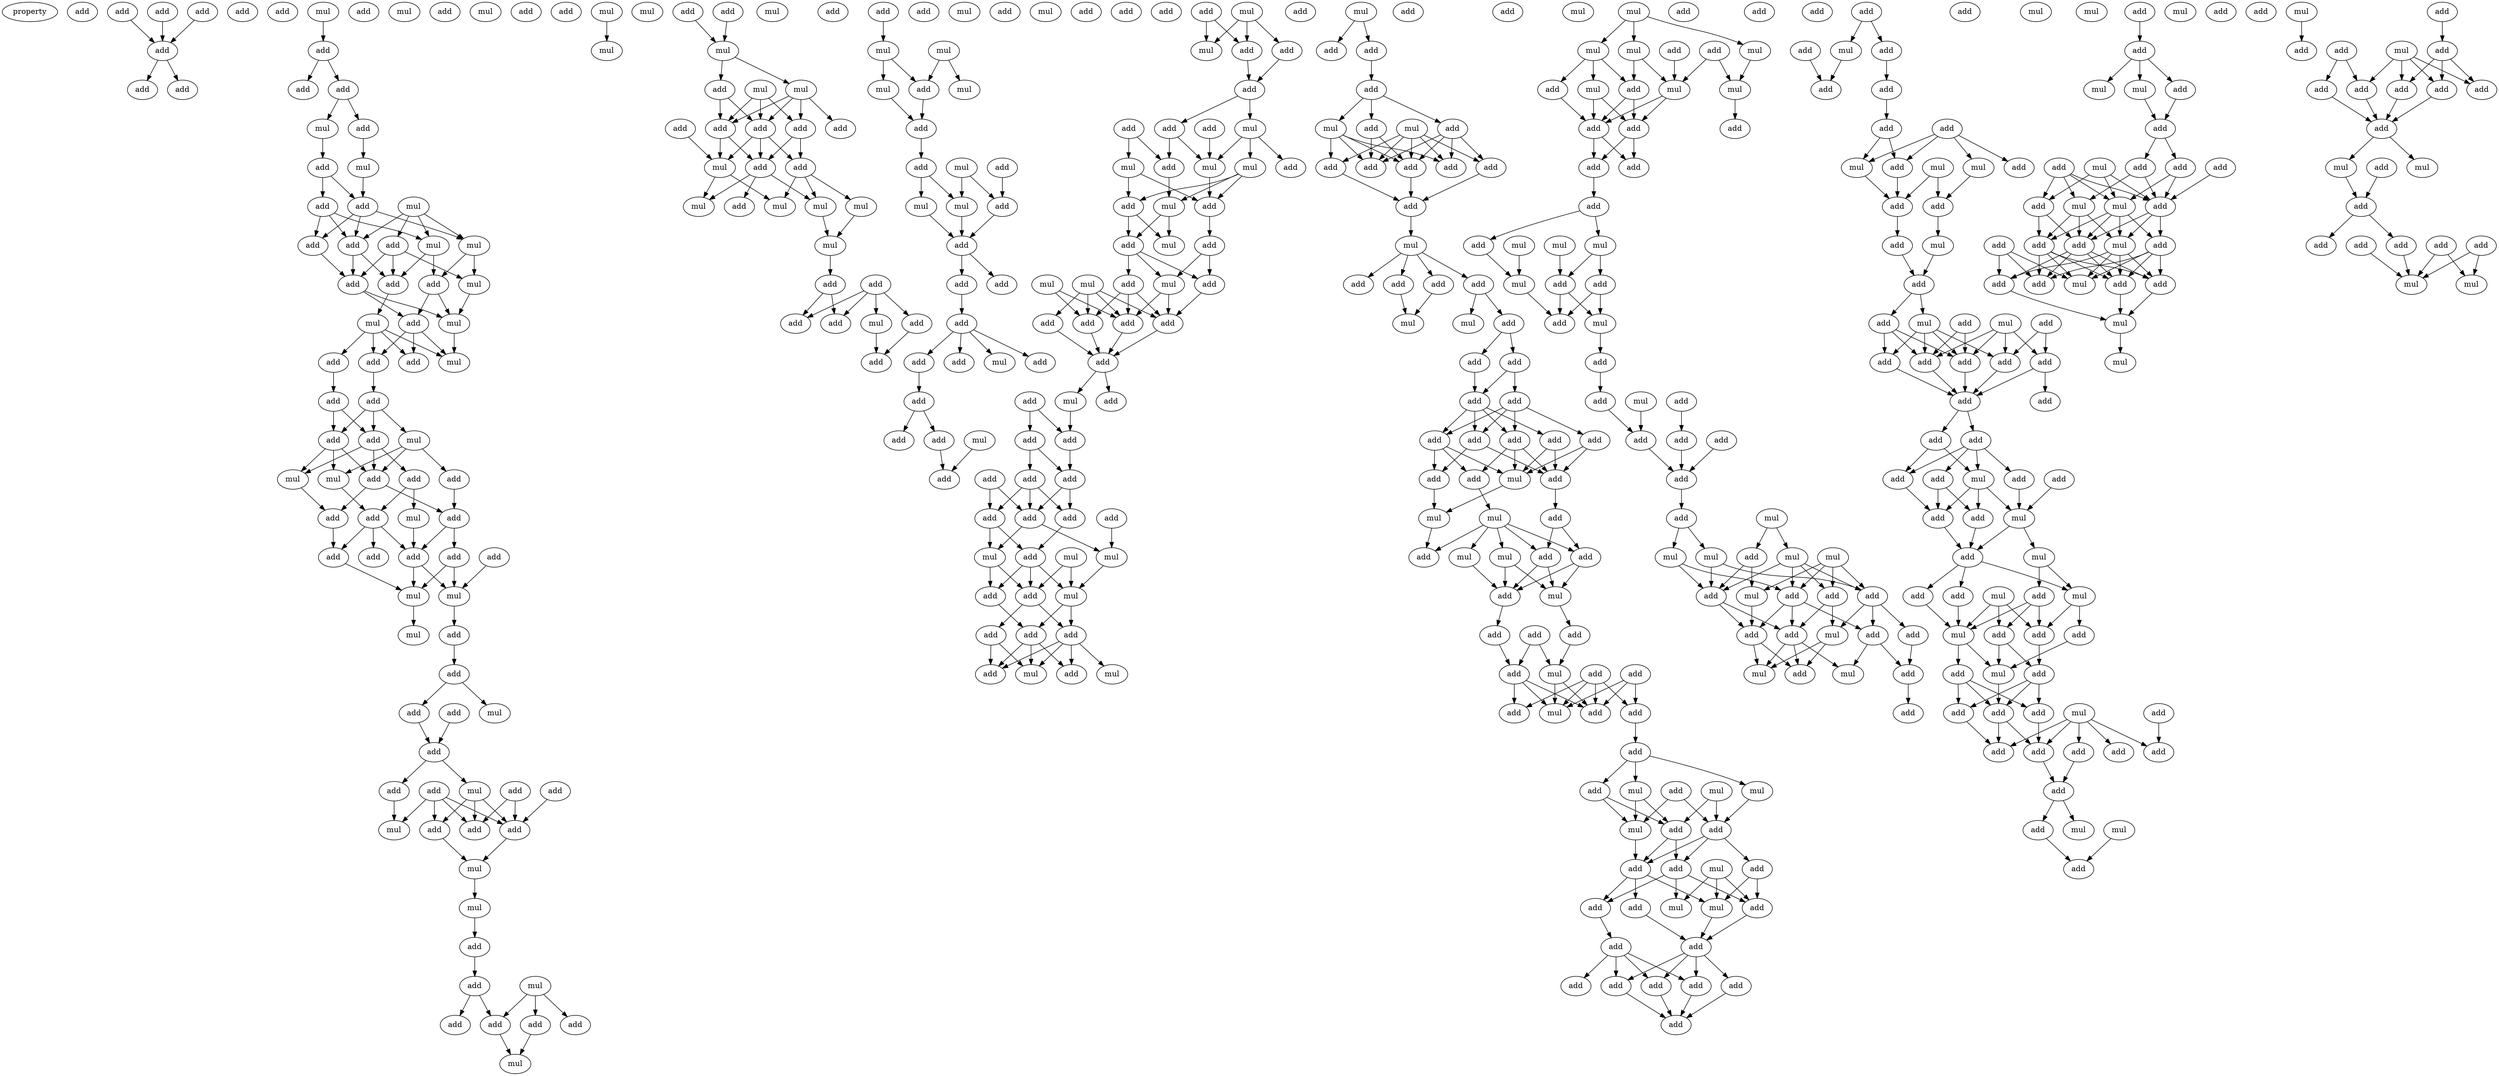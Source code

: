 digraph {
    node [fontcolor=black]
    property [mul=2,lf=1.0]
    0 [ label = add ];
    1 [ label = add ];
    2 [ label = add ];
    3 [ label = add ];
    4 [ label = add ];
    5 [ label = add ];
    6 [ label = add ];
    7 [ label = add ];
    8 [ label = add ];
    9 [ label = mul ];
    10 [ label = add ];
    11 [ label = add ];
    12 [ label = add ];
    13 [ label = add ];
    14 [ label = add ];
    15 [ label = mul ];
    16 [ label = add ];
    17 [ label = mul ];
    18 [ label = add ];
    19 [ label = add ];
    20 [ label = mul ];
    21 [ label = add ];
    22 [ label = mul ];
    23 [ label = add ];
    24 [ label = add ];
    25 [ label = mul ];
    26 [ label = add ];
    27 [ label = add ];
    28 [ label = mul ];
    29 [ label = add ];
    30 [ label = mul ];
    31 [ label = add ];
    32 [ label = mul ];
    33 [ label = add ];
    34 [ label = add ];
    35 [ label = mul ];
    36 [ label = mul ];
    37 [ label = add ];
    38 [ label = add ];
    39 [ label = add ];
    40 [ label = mul ];
    41 [ label = add ];
    42 [ label = add ];
    43 [ label = add ];
    44 [ label = add ];
    45 [ label = mul ];
    46 [ label = mul ];
    47 [ label = add ];
    48 [ label = add ];
    49 [ label = add ];
    50 [ label = mul ];
    51 [ label = add ];
    52 [ label = add ];
    53 [ label = add ];
    54 [ label = add ];
    55 [ label = add ];
    56 [ label = add ];
    57 [ label = mul ];
    58 [ label = mul ];
    59 [ label = add ];
    60 [ label = add ];
    61 [ label = mul ];
    62 [ label = mul ];
    63 [ label = add ];
    64 [ label = mul ];
    65 [ label = add ];
    66 [ label = add ];
    67 [ label = add ];
    68 [ label = add ];
    69 [ label = add ];
    70 [ label = add ];
    71 [ label = mul ];
    72 [ label = add ];
    73 [ label = add ];
    74 [ label = add ];
    75 [ label = mul ];
    76 [ label = add ];
    77 [ label = add ];
    78 [ label = mul ];
    79 [ label = add ];
    80 [ label = mul ];
    81 [ label = mul ];
    82 [ label = mul ];
    83 [ label = add ];
    84 [ label = add ];
    85 [ label = mul ];
    86 [ label = add ];
    87 [ label = add ];
    88 [ label = mul ];
    89 [ label = add ];
    90 [ label = add ];
    91 [ label = mul ];
    92 [ label = add ];
    93 [ label = mul ];
    94 [ label = add ];
    95 [ label = mul ];
    96 [ label = add ];
    97 [ label = mul ];
    98 [ label = mul ];
    99 [ label = add ];
    100 [ label = add ];
    101 [ label = add ];
    102 [ label = add ];
    103 [ label = add ];
    104 [ label = mul ];
    105 [ label = add ];
    106 [ label = add ];
    107 [ label = mul ];
    108 [ label = mul ];
    109 [ label = mul ];
    110 [ label = mul ];
    111 [ label = add ];
    112 [ label = mul ];
    113 [ label = add ];
    114 [ label = add ];
    115 [ label = mul ];
    116 [ label = add ];
    117 [ label = add ];
    118 [ label = add ];
    119 [ label = add ];
    120 [ label = add ];
    121 [ label = add ];
    122 [ label = mul ];
    123 [ label = mul ];
    124 [ label = mul ];
    125 [ label = add ];
    126 [ label = mul ];
    127 [ label = add ];
    128 [ label = add ];
    129 [ label = mul ];
    130 [ label = add ];
    131 [ label = add ];
    132 [ label = mul ];
    133 [ label = mul ];
    134 [ label = add ];
    135 [ label = add ];
    136 [ label = mul ];
    137 [ label = add ];
    138 [ label = add ];
    139 [ label = add ];
    140 [ label = add ];
    141 [ label = add ];
    142 [ label = add ];
    143 [ label = mul ];
    144 [ label = mul ];
    145 [ label = add ];
    146 [ label = add ];
    147 [ label = mul ];
    148 [ label = add ];
    149 [ label = add ];
    150 [ label = add ];
    151 [ label = add ];
    152 [ label = add ];
    153 [ label = add ];
    154 [ label = mul ];
    155 [ label = add ];
    156 [ label = add ];
    157 [ label = add ];
    158 [ label = mul ];
    159 [ label = add ];
    160 [ label = add ];
    161 [ label = add ];
    162 [ label = add ];
    163 [ label = mul ];
    164 [ label = mul ];
    165 [ label = add ];
    166 [ label = add ];
    167 [ label = mul ];
    168 [ label = mul ];
    169 [ label = mul ];
    170 [ label = add ];
    171 [ label = add ];
    172 [ label = add ];
    173 [ label = mul ];
    174 [ label = add ];
    175 [ label = add ];
    176 [ label = mul ];
    177 [ label = add ];
    178 [ label = mul ];
    179 [ label = mul ];
    180 [ label = add ];
    181 [ label = add ];
    182 [ label = add ];
    183 [ label = add ];
    184 [ label = add ];
    185 [ label = add ];
    186 [ label = add ];
    187 [ label = mul ];
    188 [ label = add ];
    189 [ label = add ];
    190 [ label = add ];
    191 [ label = add ];
    192 [ label = add ];
    193 [ label = add ];
    194 [ label = add ];
    195 [ label = add ];
    196 [ label = add ];
    197 [ label = add ];
    198 [ label = add ];
    199 [ label = mul ];
    200 [ label = mul ];
    201 [ label = mul ];
    202 [ label = add ];
    203 [ label = mul ];
    204 [ label = add ];
    205 [ label = add ];
    206 [ label = add ];
    207 [ label = add ];
    208 [ label = mul ];
    209 [ label = add ];
    210 [ label = mul ];
    211 [ label = add ];
    212 [ label = mul ];
    213 [ label = add ];
    214 [ label = add ];
    215 [ label = add ];
    216 [ label = add ];
    217 [ label = add ];
    218 [ label = mul ];
    219 [ label = mul ];
    220 [ label = add ];
    221 [ label = add ];
    222 [ label = add ];
    223 [ label = add ];
    224 [ label = add ];
    225 [ label = add ];
    226 [ label = add ];
    227 [ label = add ];
    228 [ label = mul ];
    229 [ label = add ];
    230 [ label = add ];
    231 [ label = add ];
    232 [ label = add ];
    233 [ label = mul ];
    234 [ label = add ];
    235 [ label = mul ];
    236 [ label = mul ];
    237 [ label = add ];
    238 [ label = add ];
    239 [ label = add ];
    240 [ label = add ];
    241 [ label = add ];
    242 [ label = add ];
    243 [ label = add ];
    244 [ label = add ];
    245 [ label = add ];
    246 [ label = add ];
    247 [ label = add ];
    248 [ label = mul ];
    249 [ label = add ];
    250 [ label = mul ];
    251 [ label = add ];
    252 [ label = mul ];
    253 [ label = add ];
    254 [ label = mul ];
    255 [ label = mul ];
    256 [ label = add ];
    257 [ label = add ];
    258 [ label = add ];
    259 [ label = mul ];
    260 [ label = add ];
    261 [ label = add ];
    262 [ label = add ];
    263 [ label = add ];
    264 [ label = add ];
    265 [ label = mul ];
    266 [ label = add ];
    267 [ label = add ];
    268 [ label = add ];
    269 [ label = mul ];
    270 [ label = add ];
    271 [ label = add ];
    272 [ label = add ];
    273 [ label = add ];
    274 [ label = mul ];
    275 [ label = mul ];
    276 [ label = mul ];
    277 [ label = mul ];
    278 [ label = add ];
    279 [ label = add ];
    280 [ label = add ];
    281 [ label = mul ];
    282 [ label = add ];
    283 [ label = add ];
    284 [ label = add ];
    285 [ label = add ];
    286 [ label = add ];
    287 [ label = mul ];
    288 [ label = mul ];
    289 [ label = add ];
    290 [ label = add ];
    291 [ label = add ];
    292 [ label = add ];
    293 [ label = add ];
    294 [ label = add ];
    295 [ label = add ];
    296 [ label = add ];
    297 [ label = mul ];
    298 [ label = add ];
    299 [ label = mul ];
    300 [ label = mul ];
    301 [ label = add ];
    302 [ label = mul ];
    303 [ label = add ];
    304 [ label = mul ];
    305 [ label = add ];
    306 [ label = mul ];
    307 [ label = mul ];
    308 [ label = add ];
    309 [ label = add ];
    310 [ label = add ];
    311 [ label = add ];
    312 [ label = add ];
    313 [ label = add ];
    314 [ label = add ];
    315 [ label = mul ];
    316 [ label = add ];
    317 [ label = mul ];
    318 [ label = mul ];
    319 [ label = mul ];
    320 [ label = add ];
    321 [ label = add ];
    322 [ label = add ];
    323 [ label = add ];
    324 [ label = mul ];
    325 [ label = add ];
    326 [ label = add ];
    327 [ label = add ];
    328 [ label = mul ];
    329 [ label = add ];
    330 [ label = add ];
    331 [ label = add ];
    332 [ label = add ];
    333 [ label = add ];
    334 [ label = add ];
    335 [ label = mul ];
    336 [ label = mul ];
    337 [ label = mul ];
    338 [ label = mul ];
    339 [ label = mul ];
    340 [ label = add ];
    341 [ label = add ];
    342 [ label = add ];
    343 [ label = add ];
    344 [ label = add ];
    345 [ label = mul ];
    346 [ label = add ];
    347 [ label = add ];
    348 [ label = mul ];
    349 [ label = add ];
    350 [ label = add ];
    351 [ label = mul ];
    352 [ label = mul ];
    353 [ label = add ];
    354 [ label = add ];
    355 [ label = add ];
    356 [ label = add ];
    357 [ label = mul ];
    358 [ label = add ];
    359 [ label = add ];
    360 [ label = add ];
    361 [ label = add ];
    362 [ label = add ];
    363 [ label = add ];
    364 [ label = add ];
    365 [ label = mul ];
    366 [ label = add ];
    367 [ label = mul ];
    368 [ label = mul ];
    369 [ label = add ];
    370 [ label = add ];
    371 [ label = mul ];
    372 [ label = add ];
    373 [ label = add ];
    374 [ label = add ];
    375 [ label = mul ];
    376 [ label = add ];
    377 [ label = add ];
    378 [ label = mul ];
    379 [ label = add ];
    380 [ label = add ];
    381 [ label = add ];
    382 [ label = add ];
    383 [ label = add ];
    384 [ label = add ];
    385 [ label = add ];
    386 [ label = add ];
    387 [ label = add ];
    388 [ label = add ];
    389 [ label = add ];
    390 [ label = add ];
    391 [ label = add ];
    392 [ label = mul ];
    393 [ label = add ];
    394 [ label = add ];
    395 [ label = mul ];
    396 [ label = mul ];
    397 [ label = add ];
    398 [ label = add ];
    399 [ label = add ];
    400 [ label = mul ];
    401 [ label = mul ];
    402 [ label = add ];
    403 [ label = add ];
    404 [ label = mul ];
    405 [ label = add ];
    406 [ label = add ];
    407 [ label = mul ];
    408 [ label = add ];
    409 [ label = add ];
    410 [ label = mul ];
    411 [ label = add ];
    412 [ label = add ];
    413 [ label = add ];
    414 [ label = add ];
    415 [ label = add ];
    416 [ label = add ];
    417 [ label = add ];
    418 [ label = add ];
    419 [ label = add ];
    420 [ label = add ];
    421 [ label = add ];
    422 [ label = mul ];
    423 [ label = add ];
    424 [ label = mul ];
    425 [ label = mul ];
    426 [ label = add ];
    427 [ label = mul ];
    428 [ label = add ];
    429 [ label = add ];
    430 [ label = mul ];
    431 [ label = mul ];
    432 [ label = add ];
    433 [ label = add ];
    434 [ label = mul ];
    435 [ label = add ];
    436 [ label = add ];
    437 [ label = mul ];
    438 [ label = add ];
    439 [ label = add ];
    440 [ label = add ];
    441 [ label = mul ];
    442 [ label = mul ];
    443 [ label = add ];
    444 [ label = add ];
    445 [ label = mul ];
    446 [ label = add ];
    447 [ label = add ];
    448 [ label = add ];
    449 [ label = add ];
    450 [ label = add ];
    451 [ label = mul ];
    452 [ label = add ];
    453 [ label = add ];
    454 [ label = add ];
    455 [ label = mul ];
    456 [ label = mul ];
    457 [ label = add ];
    458 [ label = mul ];
    459 [ label = add ];
    460 [ label = add ];
    461 [ label = add ];
    462 [ label = add ];
    463 [ label = mul ];
    464 [ label = add ];
    465 [ label = add ];
    466 [ label = add ];
    467 [ label = add ];
    468 [ label = add ];
    469 [ label = add ];
    470 [ label = mul ];
    471 [ label = add ];
    472 [ label = mul ];
    473 [ label = add ];
    474 [ label = add ];
    475 [ label = add ];
    476 [ label = add ];
    477 [ label = add ];
    478 [ label = add ];
    479 [ label = mul ];
    480 [ label = mul ];
    1 -> 4 [ name = 0 ];
    2 -> 4 [ name = 1 ];
    3 -> 4 [ name = 2 ];
    4 -> 5 [ name = 3 ];
    4 -> 6 [ name = 4 ];
    9 -> 10 [ name = 5 ];
    10 -> 11 [ name = 6 ];
    10 -> 12 [ name = 7 ];
    12 -> 13 [ name = 8 ];
    12 -> 15 [ name = 9 ];
    13 -> 17 [ name = 10 ];
    15 -> 16 [ name = 11 ];
    16 -> 18 [ name = 12 ];
    16 -> 19 [ name = 13 ];
    17 -> 18 [ name = 14 ];
    18 -> 21 [ name = 15 ];
    18 -> 24 [ name = 16 ];
    18 -> 25 [ name = 17 ];
    19 -> 21 [ name = 18 ];
    19 -> 22 [ name = 19 ];
    19 -> 24 [ name = 20 ];
    20 -> 22 [ name = 21 ];
    20 -> 23 [ name = 22 ];
    20 -> 24 [ name = 23 ];
    20 -> 25 [ name = 24 ];
    21 -> 27 [ name = 25 ];
    22 -> 26 [ name = 26 ];
    22 -> 29 [ name = 27 ];
    23 -> 26 [ name = 28 ];
    23 -> 27 [ name = 29 ];
    23 -> 28 [ name = 30 ];
    24 -> 26 [ name = 31 ];
    24 -> 27 [ name = 32 ];
    25 -> 28 [ name = 33 ];
    25 -> 29 [ name = 34 ];
    26 -> 30 [ name = 35 ];
    27 -> 31 [ name = 36 ];
    27 -> 32 [ name = 37 ];
    28 -> 32 [ name = 38 ];
    29 -> 31 [ name = 39 ];
    29 -> 32 [ name = 40 ];
    30 -> 33 [ name = 41 ];
    30 -> 34 [ name = 42 ];
    30 -> 35 [ name = 43 ];
    30 -> 37 [ name = 44 ];
    31 -> 34 [ name = 45 ];
    31 -> 35 [ name = 46 ];
    31 -> 37 [ name = 47 ];
    32 -> 35 [ name = 48 ];
    33 -> 38 [ name = 49 ];
    34 -> 39 [ name = 50 ];
    38 -> 41 [ name = 51 ];
    38 -> 42 [ name = 52 ];
    39 -> 40 [ name = 53 ];
    39 -> 41 [ name = 54 ];
    39 -> 42 [ name = 55 ];
    40 -> 44 [ name = 56 ];
    40 -> 46 [ name = 57 ];
    40 -> 47 [ name = 58 ];
    41 -> 43 [ name = 59 ];
    41 -> 44 [ name = 60 ];
    41 -> 45 [ name = 61 ];
    42 -> 44 [ name = 62 ];
    42 -> 45 [ name = 63 ];
    42 -> 46 [ name = 64 ];
    43 -> 50 [ name = 65 ];
    43 -> 51 [ name = 66 ];
    44 -> 48 [ name = 67 ];
    44 -> 49 [ name = 68 ];
    45 -> 49 [ name = 69 ];
    46 -> 51 [ name = 70 ];
    47 -> 48 [ name = 71 ];
    48 -> 54 [ name = 72 ];
    48 -> 56 [ name = 73 ];
    49 -> 55 [ name = 74 ];
    50 -> 54 [ name = 75 ];
    51 -> 52 [ name = 76 ];
    51 -> 54 [ name = 77 ];
    51 -> 55 [ name = 78 ];
    53 -> 58 [ name = 79 ];
    54 -> 57 [ name = 80 ];
    54 -> 58 [ name = 81 ];
    55 -> 57 [ name = 82 ];
    56 -> 57 [ name = 83 ];
    56 -> 58 [ name = 84 ];
    57 -> 62 [ name = 85 ];
    58 -> 59 [ name = 86 ];
    59 -> 63 [ name = 87 ];
    63 -> 64 [ name = 88 ];
    63 -> 65 [ name = 89 ];
    65 -> 68 [ name = 90 ];
    66 -> 68 [ name = 91 ];
    68 -> 71 [ name = 92 ];
    68 -> 72 [ name = 93 ];
    69 -> 74 [ name = 94 ];
    69 -> 75 [ name = 95 ];
    69 -> 76 [ name = 96 ];
    69 -> 77 [ name = 97 ];
    70 -> 74 [ name = 98 ];
    71 -> 74 [ name = 99 ];
    71 -> 76 [ name = 100 ];
    71 -> 77 [ name = 101 ];
    72 -> 75 [ name = 102 ];
    73 -> 74 [ name = 103 ];
    73 -> 77 [ name = 104 ];
    74 -> 78 [ name = 105 ];
    76 -> 78 [ name = 106 ];
    78 -> 80 [ name = 107 ];
    80 -> 83 [ name = 108 ];
    81 -> 82 [ name = 109 ];
    83 -> 84 [ name = 110 ];
    84 -> 87 [ name = 111 ];
    84 -> 89 [ name = 112 ];
    85 -> 86 [ name = 113 ];
    85 -> 87 [ name = 114 ];
    85 -> 90 [ name = 115 ];
    86 -> 91 [ name = 116 ];
    87 -> 91 [ name = 117 ];
    92 -> 95 [ name = 118 ];
    94 -> 95 [ name = 119 ];
    95 -> 96 [ name = 120 ];
    95 -> 97 [ name = 121 ];
    96 -> 99 [ name = 122 ];
    96 -> 101 [ name = 123 ];
    97 -> 99 [ name = 124 ];
    97 -> 100 [ name = 125 ];
    97 -> 101 [ name = 126 ];
    97 -> 102 [ name = 127 ];
    98 -> 99 [ name = 128 ];
    98 -> 100 [ name = 129 ];
    98 -> 101 [ name = 130 ];
    99 -> 104 [ name = 131 ];
    99 -> 105 [ name = 132 ];
    99 -> 106 [ name = 133 ];
    100 -> 105 [ name = 134 ];
    100 -> 106 [ name = 135 ];
    101 -> 104 [ name = 136 ];
    101 -> 105 [ name = 137 ];
    103 -> 104 [ name = 138 ];
    104 -> 109 [ name = 139 ];
    104 -> 110 [ name = 140 ];
    105 -> 108 [ name = 141 ];
    105 -> 110 [ name = 142 ];
    105 -> 111 [ name = 143 ];
    106 -> 107 [ name = 144 ];
    106 -> 108 [ name = 145 ];
    106 -> 109 [ name = 146 ];
    107 -> 112 [ name = 147 ];
    108 -> 112 [ name = 148 ];
    112 -> 113 [ name = 149 ];
    113 -> 116 [ name = 150 ];
    113 -> 117 [ name = 151 ];
    114 -> 115 [ name = 152 ];
    114 -> 116 [ name = 153 ];
    114 -> 117 [ name = 154 ];
    114 -> 118 [ name = 155 ];
    115 -> 120 [ name = 156 ];
    118 -> 120 [ name = 157 ];
    121 -> 122 [ name = 158 ];
    122 -> 124 [ name = 159 ];
    122 -> 127 [ name = 160 ];
    123 -> 126 [ name = 161 ];
    123 -> 127 [ name = 162 ];
    124 -> 128 [ name = 163 ];
    127 -> 128 [ name = 164 ];
    128 -> 130 [ name = 165 ];
    129 -> 132 [ name = 166 ];
    129 -> 134 [ name = 167 ];
    130 -> 132 [ name = 168 ];
    130 -> 133 [ name = 169 ];
    131 -> 134 [ name = 170 ];
    132 -> 135 [ name = 171 ];
    133 -> 135 [ name = 172 ];
    134 -> 135 [ name = 173 ];
    135 -> 137 [ name = 174 ];
    135 -> 138 [ name = 175 ];
    137 -> 140 [ name = 176 ];
    140 -> 141 [ name = 177 ];
    140 -> 142 [ name = 178 ];
    140 -> 144 [ name = 179 ];
    140 -> 145 [ name = 180 ];
    141 -> 146 [ name = 181 ];
    146 -> 148 [ name = 182 ];
    146 -> 150 [ name = 183 ];
    147 -> 151 [ name = 184 ];
    150 -> 151 [ name = 185 ];
    154 -> 156 [ name = 186 ];
    154 -> 157 [ name = 187 ];
    154 -> 158 [ name = 188 ];
    155 -> 156 [ name = 189 ];
    155 -> 158 [ name = 190 ];
    156 -> 159 [ name = 191 ];
    157 -> 159 [ name = 192 ];
    159 -> 161 [ name = 193 ];
    159 -> 163 [ name = 194 ];
    160 -> 167 [ name = 195 ];
    161 -> 165 [ name = 196 ];
    161 -> 167 [ name = 197 ];
    162 -> 164 [ name = 198 ];
    162 -> 165 [ name = 199 ];
    163 -> 166 [ name = 200 ];
    163 -> 167 [ name = 201 ];
    163 -> 168 [ name = 202 ];
    164 -> 170 [ name = 203 ];
    164 -> 171 [ name = 204 ];
    165 -> 169 [ name = 205 ];
    167 -> 170 [ name = 206 ];
    168 -> 169 [ name = 207 ];
    168 -> 170 [ name = 208 ];
    168 -> 171 [ name = 209 ];
    169 -> 173 [ name = 210 ];
    169 -> 174 [ name = 211 ];
    170 -> 172 [ name = 212 ];
    171 -> 173 [ name = 213 ];
    171 -> 174 [ name = 214 ];
    172 -> 176 [ name = 215 ];
    172 -> 177 [ name = 216 ];
    174 -> 175 [ name = 217 ];
    174 -> 176 [ name = 218 ];
    174 -> 177 [ name = 219 ];
    175 -> 181 [ name = 220 ];
    175 -> 182 [ name = 221 ];
    175 -> 183 [ name = 222 ];
    176 -> 181 [ name = 223 ];
    176 -> 183 [ name = 224 ];
    177 -> 181 [ name = 225 ];
    178 -> 182 [ name = 226 ];
    178 -> 183 [ name = 227 ];
    179 -> 180 [ name = 228 ];
    179 -> 181 [ name = 229 ];
    179 -> 182 [ name = 230 ];
    179 -> 183 [ name = 231 ];
    180 -> 184 [ name = 232 ];
    181 -> 184 [ name = 233 ];
    182 -> 184 [ name = 234 ];
    183 -> 184 [ name = 235 ];
    184 -> 185 [ name = 236 ];
    184 -> 187 [ name = 237 ];
    187 -> 189 [ name = 238 ];
    188 -> 189 [ name = 239 ];
    188 -> 190 [ name = 240 ];
    189 -> 193 [ name = 241 ];
    190 -> 191 [ name = 242 ];
    190 -> 193 [ name = 243 ];
    191 -> 194 [ name = 244 ];
    191 -> 195 [ name = 245 ];
    191 -> 196 [ name = 246 ];
    192 -> 194 [ name = 247 ];
    192 -> 196 [ name = 248 ];
    193 -> 195 [ name = 249 ];
    193 -> 196 [ name = 250 ];
    194 -> 198 [ name = 251 ];
    194 -> 199 [ name = 252 ];
    195 -> 198 [ name = 253 ];
    196 -> 199 [ name = 254 ];
    196 -> 201 [ name = 255 ];
    197 -> 201 [ name = 256 ];
    198 -> 202 [ name = 257 ];
    198 -> 203 [ name = 258 ];
    198 -> 204 [ name = 259 ];
    199 -> 202 [ name = 260 ];
    199 -> 204 [ name = 261 ];
    200 -> 203 [ name = 262 ];
    200 -> 204 [ name = 263 ];
    201 -> 203 [ name = 264 ];
    202 -> 207 [ name = 265 ];
    203 -> 206 [ name = 266 ];
    203 -> 207 [ name = 267 ];
    204 -> 205 [ name = 268 ];
    204 -> 206 [ name = 269 ];
    205 -> 209 [ name = 270 ];
    205 -> 210 [ name = 271 ];
    206 -> 208 [ name = 272 ];
    206 -> 209 [ name = 273 ];
    206 -> 210 [ name = 274 ];
    206 -> 211 [ name = 275 ];
    207 -> 209 [ name = 276 ];
    207 -> 210 [ name = 277 ];
    207 -> 211 [ name = 278 ];
    212 -> 213 [ name = 279 ];
    212 -> 216 [ name = 280 ];
    216 -> 217 [ name = 281 ];
    217 -> 218 [ name = 282 ];
    217 -> 220 [ name = 283 ];
    217 -> 221 [ name = 284 ];
    218 -> 222 [ name = 285 ];
    218 -> 224 [ name = 286 ];
    218 -> 225 [ name = 287 ];
    218 -> 226 [ name = 288 ];
    219 -> 222 [ name = 289 ];
    219 -> 223 [ name = 290 ];
    219 -> 224 [ name = 291 ];
    219 -> 225 [ name = 292 ];
    219 -> 226 [ name = 293 ];
    220 -> 222 [ name = 294 ];
    220 -> 223 [ name = 295 ];
    220 -> 224 [ name = 296 ];
    220 -> 226 [ name = 297 ];
    221 -> 222 [ name = 298 ];
    221 -> 224 [ name = 299 ];
    223 -> 227 [ name = 300 ];
    224 -> 227 [ name = 301 ];
    225 -> 227 [ name = 302 ];
    227 -> 228 [ name = 303 ];
    228 -> 229 [ name = 304 ];
    228 -> 230 [ name = 305 ];
    228 -> 231 [ name = 306 ];
    228 -> 232 [ name = 307 ];
    230 -> 235 [ name = 308 ];
    231 -> 234 [ name = 309 ];
    231 -> 236 [ name = 310 ];
    232 -> 235 [ name = 311 ];
    234 -> 237 [ name = 312 ];
    234 -> 238 [ name = 313 ];
    237 -> 239 [ name = 314 ];
    237 -> 240 [ name = 315 ];
    238 -> 239 [ name = 316 ];
    239 -> 241 [ name = 317 ];
    239 -> 242 [ name = 318 ];
    239 -> 243 [ name = 319 ];
    239 -> 244 [ name = 320 ];
    240 -> 242 [ name = 321 ];
    240 -> 243 [ name = 322 ];
    240 -> 244 [ name = 323 ];
    240 -> 245 [ name = 324 ];
    241 -> 247 [ name = 325 ];
    241 -> 248 [ name = 326 ];
    242 -> 246 [ name = 327 ];
    242 -> 247 [ name = 328 ];
    242 -> 248 [ name = 329 ];
    243 -> 247 [ name = 330 ];
    243 -> 249 [ name = 331 ];
    244 -> 246 [ name = 332 ];
    244 -> 248 [ name = 333 ];
    244 -> 249 [ name = 334 ];
    245 -> 247 [ name = 335 ];
    245 -> 248 [ name = 336 ];
    246 -> 252 [ name = 337 ];
    247 -> 251 [ name = 338 ];
    248 -> 250 [ name = 339 ];
    249 -> 250 [ name = 340 ];
    250 -> 256 [ name = 341 ];
    251 -> 253 [ name = 342 ];
    251 -> 257 [ name = 343 ];
    252 -> 253 [ name = 344 ];
    252 -> 254 [ name = 345 ];
    252 -> 255 [ name = 346 ];
    252 -> 256 [ name = 347 ];
    252 -> 257 [ name = 348 ];
    253 -> 258 [ name = 349 ];
    253 -> 259 [ name = 350 ];
    254 -> 258 [ name = 351 ];
    255 -> 258 [ name = 352 ];
    255 -> 259 [ name = 353 ];
    257 -> 258 [ name = 354 ];
    257 -> 259 [ name = 355 ];
    258 -> 262 [ name = 356 ];
    259 -> 261 [ name = 357 ];
    260 -> 265 [ name = 358 ];
    260 -> 266 [ name = 359 ];
    261 -> 265 [ name = 360 ];
    262 -> 266 [ name = 361 ];
    263 -> 267 [ name = 362 ];
    263 -> 269 [ name = 363 ];
    263 -> 270 [ name = 364 ];
    264 -> 267 [ name = 365 ];
    264 -> 268 [ name = 366 ];
    264 -> 269 [ name = 367 ];
    264 -> 270 [ name = 368 ];
    265 -> 269 [ name = 369 ];
    265 -> 270 [ name = 370 ];
    266 -> 268 [ name = 371 ];
    266 -> 269 [ name = 372 ];
    266 -> 270 [ name = 373 ];
    267 -> 271 [ name = 374 ];
    271 -> 272 [ name = 375 ];
    271 -> 275 [ name = 376 ];
    271 -> 276 [ name = 377 ];
    272 -> 277 [ name = 378 ];
    272 -> 278 [ name = 379 ];
    273 -> 277 [ name = 380 ];
    273 -> 279 [ name = 381 ];
    274 -> 278 [ name = 382 ];
    274 -> 279 [ name = 383 ];
    275 -> 279 [ name = 384 ];
    276 -> 277 [ name = 385 ];
    276 -> 278 [ name = 386 ];
    277 -> 282 [ name = 387 ];
    278 -> 282 [ name = 388 ];
    278 -> 283 [ name = 389 ];
    279 -> 280 [ name = 390 ];
    279 -> 282 [ name = 391 ];
    279 -> 283 [ name = 392 ];
    280 -> 284 [ name = 393 ];
    280 -> 287 [ name = 394 ];
    281 -> 284 [ name = 395 ];
    281 -> 287 [ name = 396 ];
    281 -> 288 [ name = 397 ];
    282 -> 285 [ name = 398 ];
    282 -> 286 [ name = 399 ];
    282 -> 287 [ name = 400 ];
    283 -> 284 [ name = 401 ];
    283 -> 286 [ name = 402 ];
    283 -> 288 [ name = 403 ];
    284 -> 289 [ name = 404 ];
    285 -> 289 [ name = 405 ];
    286 -> 290 [ name = 406 ];
    287 -> 289 [ name = 407 ];
    289 -> 291 [ name = 408 ];
    289 -> 293 [ name = 409 ];
    289 -> 294 [ name = 410 ];
    289 -> 295 [ name = 411 ];
    290 -> 291 [ name = 412 ];
    290 -> 292 [ name = 413 ];
    290 -> 294 [ name = 414 ];
    290 -> 295 [ name = 415 ];
    291 -> 296 [ name = 416 ];
    293 -> 296 [ name = 417 ];
    294 -> 296 [ name = 418 ];
    295 -> 296 [ name = 419 ];
    297 -> 299 [ name = 420 ];
    297 -> 300 [ name = 421 ];
    297 -> 302 [ name = 422 ];
    298 -> 306 [ name = 423 ];
    298 -> 307 [ name = 424 ];
    299 -> 303 [ name = 425 ];
    299 -> 307 [ name = 426 ];
    300 -> 306 [ name = 427 ];
    301 -> 307 [ name = 428 ];
    302 -> 303 [ name = 429 ];
    302 -> 304 [ name = 430 ];
    302 -> 305 [ name = 431 ];
    303 -> 308 [ name = 432 ];
    303 -> 310 [ name = 433 ];
    304 -> 308 [ name = 434 ];
    304 -> 310 [ name = 435 ];
    305 -> 308 [ name = 436 ];
    306 -> 309 [ name = 437 ];
    307 -> 308 [ name = 438 ];
    307 -> 310 [ name = 439 ];
    308 -> 311 [ name = 440 ];
    308 -> 312 [ name = 441 ];
    310 -> 311 [ name = 442 ];
    310 -> 312 [ name = 443 ];
    311 -> 314 [ name = 444 ];
    314 -> 316 [ name = 445 ];
    314 -> 317 [ name = 446 ];
    315 -> 320 [ name = 447 ];
    316 -> 319 [ name = 448 ];
    317 -> 320 [ name = 449 ];
    317 -> 321 [ name = 450 ];
    318 -> 319 [ name = 451 ];
    319 -> 323 [ name = 452 ];
    320 -> 323 [ name = 453 ];
    320 -> 324 [ name = 454 ];
    321 -> 323 [ name = 455 ];
    321 -> 324 [ name = 456 ];
    324 -> 325 [ name = 457 ];
    325 -> 326 [ name = 458 ];
    326 -> 330 [ name = 459 ];
    327 -> 329 [ name = 460 ];
    328 -> 330 [ name = 461 ];
    329 -> 333 [ name = 462 ];
    330 -> 333 [ name = 463 ];
    332 -> 333 [ name = 464 ];
    333 -> 334 [ name = 465 ];
    334 -> 336 [ name = 466 ];
    334 -> 338 [ name = 467 ];
    335 -> 339 [ name = 468 ];
    335 -> 340 [ name = 469 ];
    336 -> 341 [ name = 470 ];
    336 -> 343 [ name = 471 ];
    337 -> 341 [ name = 472 ];
    337 -> 342 [ name = 473 ];
    337 -> 344 [ name = 474 ];
    337 -> 345 [ name = 475 ];
    338 -> 342 [ name = 476 ];
    338 -> 343 [ name = 477 ];
    339 -> 341 [ name = 478 ];
    339 -> 342 [ name = 479 ];
    339 -> 343 [ name = 480 ];
    339 -> 344 [ name = 481 ];
    340 -> 343 [ name = 482 ];
    340 -> 345 [ name = 483 ];
    341 -> 346 [ name = 484 ];
    341 -> 347 [ name = 485 ];
    341 -> 350 [ name = 486 ];
    342 -> 347 [ name = 487 ];
    342 -> 348 [ name = 488 ];
    342 -> 349 [ name = 489 ];
    343 -> 346 [ name = 490 ];
    343 -> 350 [ name = 491 ];
    344 -> 346 [ name = 492 ];
    344 -> 348 [ name = 493 ];
    345 -> 350 [ name = 494 ];
    346 -> 351 [ name = 495 ];
    346 -> 352 [ name = 496 ];
    346 -> 353 [ name = 497 ];
    347 -> 352 [ name = 498 ];
    347 -> 354 [ name = 499 ];
    348 -> 351 [ name = 500 ];
    348 -> 353 [ name = 501 ];
    349 -> 354 [ name = 502 ];
    350 -> 351 [ name = 503 ];
    350 -> 353 [ name = 504 ];
    354 -> 355 [ name = 505 ];
    356 -> 357 [ name = 506 ];
    356 -> 359 [ name = 507 ];
    357 -> 360 [ name = 508 ];
    358 -> 360 [ name = 509 ];
    359 -> 361 [ name = 510 ];
    361 -> 363 [ name = 511 ];
    362 -> 364 [ name = 512 ];
    362 -> 365 [ name = 513 ];
    362 -> 366 [ name = 514 ];
    362 -> 368 [ name = 515 ];
    363 -> 366 [ name = 516 ];
    363 -> 368 [ name = 517 ];
    365 -> 370 [ name = 518 ];
    366 -> 369 [ name = 519 ];
    367 -> 369 [ name = 520 ];
    367 -> 370 [ name = 521 ];
    368 -> 369 [ name = 522 ];
    369 -> 372 [ name = 523 ];
    370 -> 371 [ name = 524 ];
    371 -> 373 [ name = 525 ];
    372 -> 373 [ name = 526 ];
    373 -> 375 [ name = 527 ];
    373 -> 377 [ name = 528 ];
    374 -> 379 [ name = 529 ];
    374 -> 382 [ name = 530 ];
    375 -> 379 [ name = 531 ];
    375 -> 380 [ name = 532 ];
    375 -> 381 [ name = 533 ];
    375 -> 383 [ name = 534 ];
    376 -> 381 [ name = 535 ];
    376 -> 383 [ name = 536 ];
    377 -> 380 [ name = 537 ];
    377 -> 381 [ name = 538 ];
    377 -> 383 [ name = 539 ];
    378 -> 379 [ name = 540 ];
    378 -> 381 [ name = 541 ];
    378 -> 382 [ name = 542 ];
    378 -> 383 [ name = 543 ];
    379 -> 384 [ name = 544 ];
    380 -> 384 [ name = 545 ];
    381 -> 384 [ name = 546 ];
    382 -> 384 [ name = 547 ];
    382 -> 385 [ name = 548 ];
    383 -> 384 [ name = 549 ];
    384 -> 386 [ name = 550 ];
    384 -> 387 [ name = 551 ];
    386 -> 389 [ name = 552 ];
    386 -> 392 [ name = 553 ];
    387 -> 389 [ name = 554 ];
    387 -> 390 [ name = 555 ];
    387 -> 391 [ name = 556 ];
    387 -> 392 [ name = 557 ];
    388 -> 395 [ name = 558 ];
    389 -> 393 [ name = 559 ];
    390 -> 395 [ name = 560 ];
    391 -> 393 [ name = 561 ];
    391 -> 394 [ name = 562 ];
    392 -> 393 [ name = 563 ];
    392 -> 394 [ name = 564 ];
    392 -> 395 [ name = 565 ];
    393 -> 397 [ name = 566 ];
    394 -> 397 [ name = 567 ];
    395 -> 396 [ name = 568 ];
    395 -> 397 [ name = 569 ];
    396 -> 398 [ name = 570 ];
    396 -> 401 [ name = 571 ];
    397 -> 399 [ name = 572 ];
    397 -> 401 [ name = 573 ];
    397 -> 402 [ name = 574 ];
    398 -> 403 [ name = 575 ];
    398 -> 404 [ name = 576 ];
    398 -> 406 [ name = 577 ];
    399 -> 404 [ name = 578 ];
    400 -> 403 [ name = 579 ];
    400 -> 404 [ name = 580 ];
    400 -> 406 [ name = 581 ];
    401 -> 403 [ name = 582 ];
    401 -> 405 [ name = 583 ];
    402 -> 404 [ name = 584 ];
    403 -> 408 [ name = 585 ];
    404 -> 407 [ name = 586 ];
    404 -> 409 [ name = 587 ];
    405 -> 407 [ name = 588 ];
    406 -> 407 [ name = 589 ];
    406 -> 408 [ name = 590 ];
    407 -> 411 [ name = 591 ];
    408 -> 411 [ name = 592 ];
    408 -> 412 [ name = 593 ];
    408 -> 413 [ name = 594 ];
    409 -> 411 [ name = 595 ];
    409 -> 412 [ name = 596 ];
    409 -> 413 [ name = 597 ];
    410 -> 415 [ name = 598 ];
    410 -> 416 [ name = 599 ];
    410 -> 417 [ name = 600 ];
    410 -> 418 [ name = 601 ];
    410 -> 419 [ name = 602 ];
    411 -> 417 [ name = 603 ];
    411 -> 418 [ name = 604 ];
    412 -> 418 [ name = 605 ];
    413 -> 417 [ name = 606 ];
    414 -> 419 [ name = 607 ];
    415 -> 420 [ name = 608 ];
    417 -> 420 [ name = 609 ];
    420 -> 423 [ name = 610 ];
    420 -> 424 [ name = 611 ];
    422 -> 426 [ name = 612 ];
    423 -> 426 [ name = 613 ];
    428 -> 429 [ name = 614 ];
    429 -> 430 [ name = 615 ];
    429 -> 432 [ name = 616 ];
    429 -> 434 [ name = 617 ];
    432 -> 435 [ name = 618 ];
    434 -> 435 [ name = 619 ];
    435 -> 436 [ name = 620 ];
    435 -> 440 [ name = 621 ];
    436 -> 441 [ name = 622 ];
    436 -> 443 [ name = 623 ];
    437 -> 441 [ name = 624 ];
    437 -> 443 [ name = 625 ];
    437 -> 444 [ name = 626 ];
    438 -> 443 [ name = 627 ];
    439 -> 441 [ name = 628 ];
    439 -> 442 [ name = 629 ];
    439 -> 443 [ name = 630 ];
    439 -> 444 [ name = 631 ];
    440 -> 442 [ name = 632 ];
    440 -> 443 [ name = 633 ];
    441 -> 445 [ name = 634 ];
    441 -> 446 [ name = 635 ];
    441 -> 448 [ name = 636 ];
    441 -> 449 [ name = 637 ];
    442 -> 445 [ name = 638 ];
    442 -> 446 [ name = 639 ];
    442 -> 449 [ name = 640 ];
    443 -> 445 [ name = 641 ];
    443 -> 446 [ name = 642 ];
    443 -> 448 [ name = 643 ];
    444 -> 446 [ name = 644 ];
    444 -> 449 [ name = 645 ];
    445 -> 450 [ name = 646 ];
    445 -> 451 [ name = 647 ];
    445 -> 453 [ name = 648 ];
    445 -> 454 [ name = 649 ];
    446 -> 450 [ name = 650 ];
    446 -> 452 [ name = 651 ];
    446 -> 453 [ name = 652 ];
    446 -> 454 [ name = 653 ];
    447 -> 451 [ name = 654 ];
    447 -> 452 [ name = 655 ];
    447 -> 454 [ name = 656 ];
    448 -> 450 [ name = 657 ];
    448 -> 451 [ name = 658 ];
    448 -> 452 [ name = 659 ];
    448 -> 453 [ name = 660 ];
    449 -> 450 [ name = 661 ];
    449 -> 451 [ name = 662 ];
    449 -> 452 [ name = 663 ];
    449 -> 453 [ name = 664 ];
    450 -> 455 [ name = 665 ];
    453 -> 455 [ name = 666 ];
    454 -> 455 [ name = 667 ];
    455 -> 456 [ name = 668 ];
    458 -> 459 [ name = 669 ];
    460 -> 462 [ name = 670 ];
    461 -> 464 [ name = 671 ];
    461 -> 466 [ name = 672 ];
    462 -> 465 [ name = 673 ];
    462 -> 467 [ name = 674 ];
    462 -> 468 [ name = 675 ];
    463 -> 465 [ name = 676 ];
    463 -> 466 [ name = 677 ];
    463 -> 467 [ name = 678 ];
    463 -> 468 [ name = 679 ];
    464 -> 469 [ name = 680 ];
    465 -> 469 [ name = 681 ];
    466 -> 469 [ name = 682 ];
    467 -> 469 [ name = 683 ];
    469 -> 470 [ name = 684 ];
    469 -> 472 [ name = 685 ];
    470 -> 473 [ name = 686 ];
    471 -> 473 [ name = 687 ];
    473 -> 477 [ name = 688 ];
    473 -> 478 [ name = 689 ];
    474 -> 479 [ name = 690 ];
    474 -> 480 [ name = 691 ];
    475 -> 479 [ name = 692 ];
    475 -> 480 [ name = 693 ];
    476 -> 479 [ name = 694 ];
    478 -> 479 [ name = 695 ];
}
